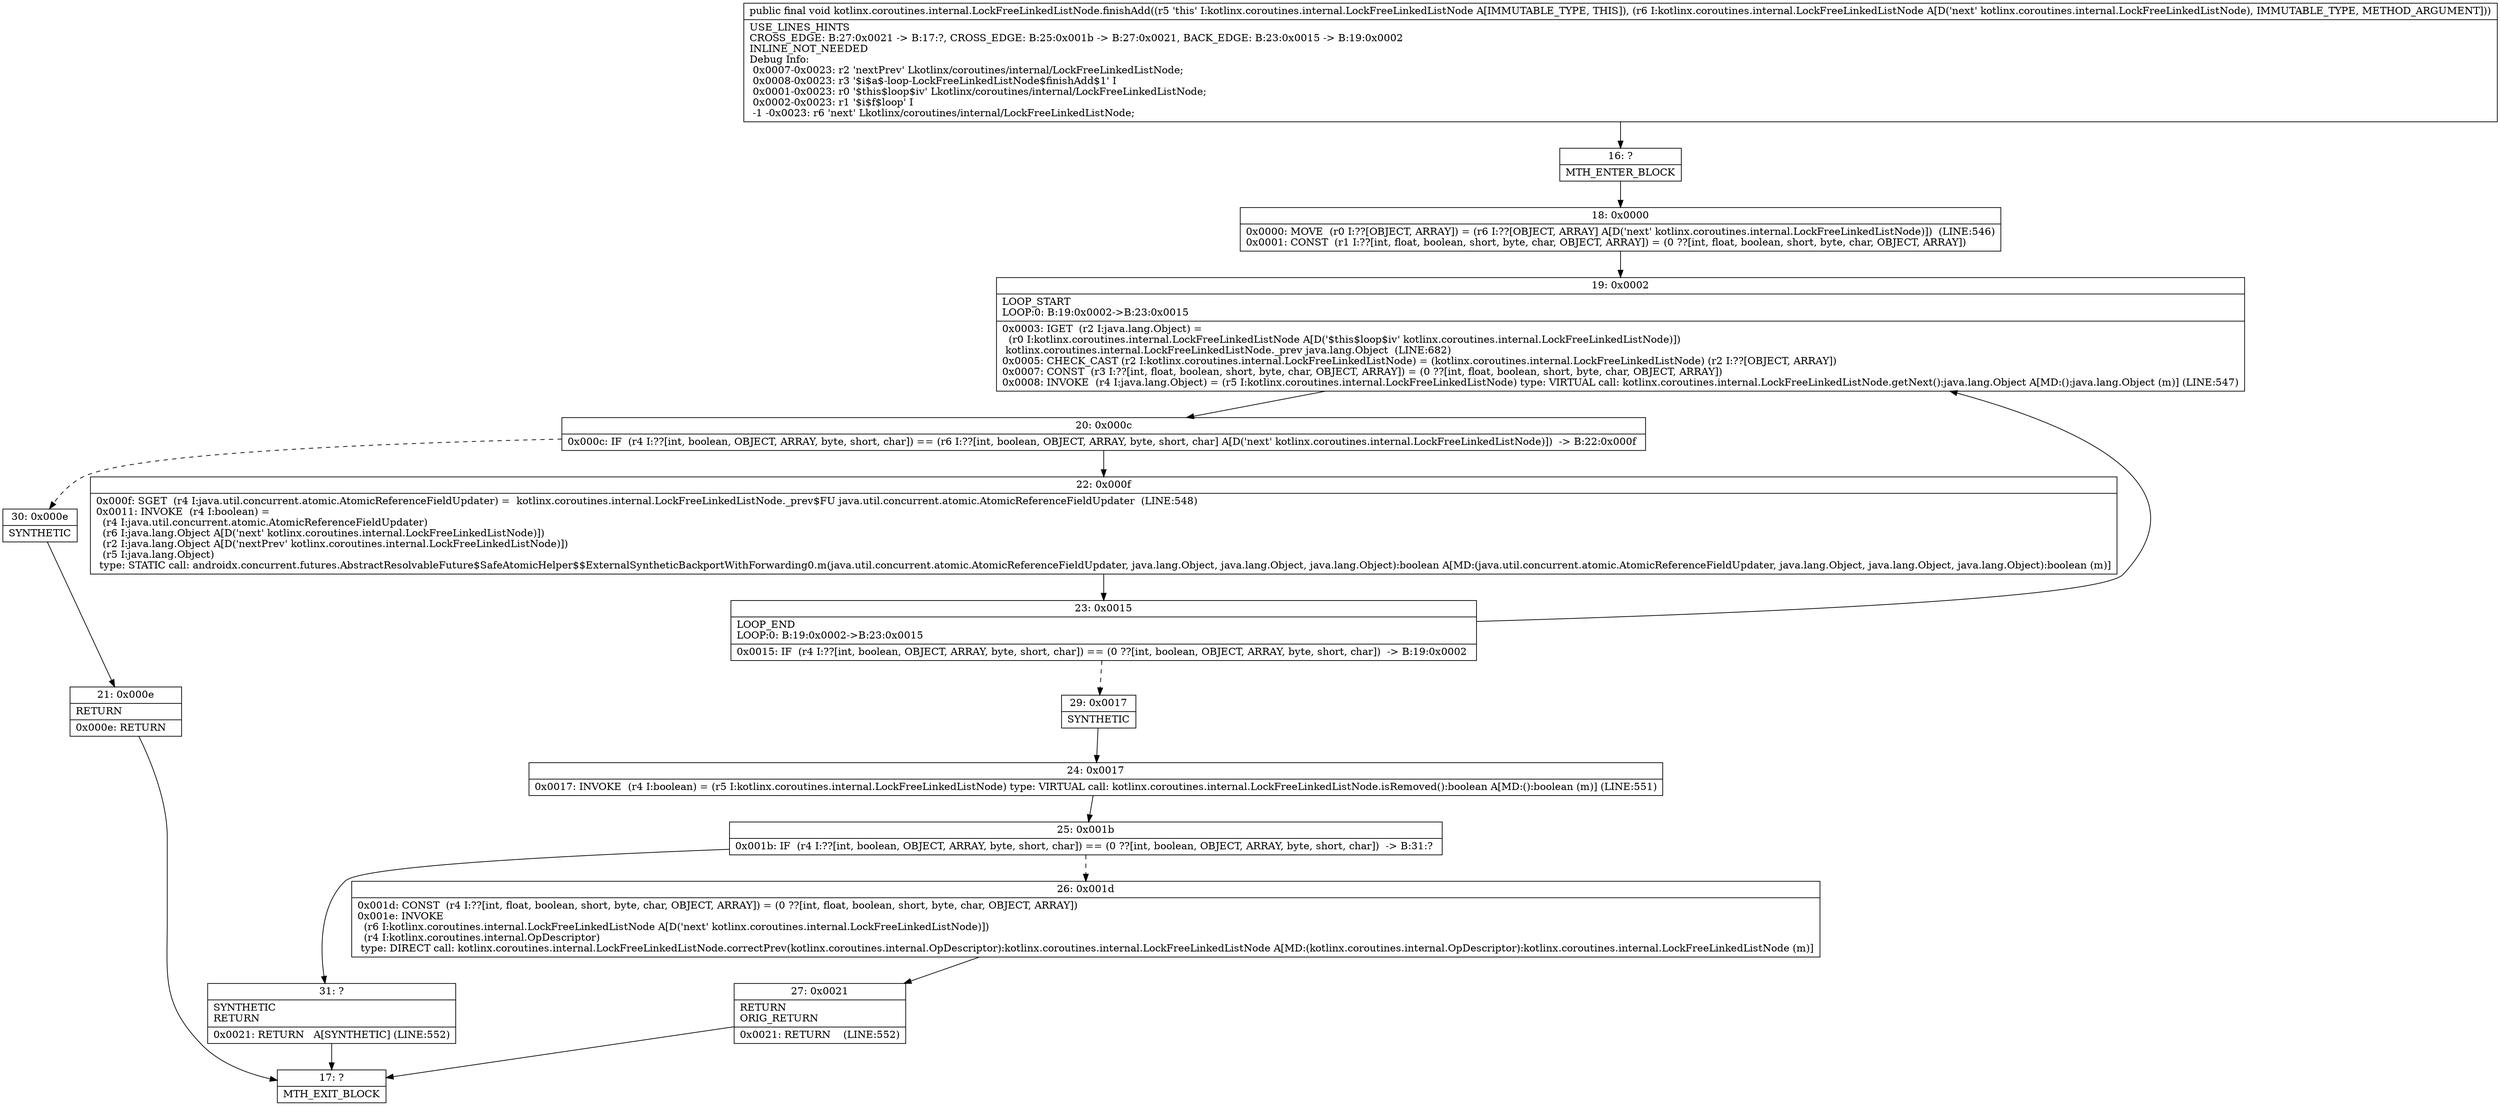 digraph "CFG forkotlinx.coroutines.internal.LockFreeLinkedListNode.finishAdd(Lkotlinx\/coroutines\/internal\/LockFreeLinkedListNode;)V" {
Node_16 [shape=record,label="{16\:\ ?|MTH_ENTER_BLOCK\l}"];
Node_18 [shape=record,label="{18\:\ 0x0000|0x0000: MOVE  (r0 I:??[OBJECT, ARRAY]) = (r6 I:??[OBJECT, ARRAY] A[D('next' kotlinx.coroutines.internal.LockFreeLinkedListNode)])  (LINE:546)\l0x0001: CONST  (r1 I:??[int, float, boolean, short, byte, char, OBJECT, ARRAY]) = (0 ??[int, float, boolean, short, byte, char, OBJECT, ARRAY]) \l}"];
Node_19 [shape=record,label="{19\:\ 0x0002|LOOP_START\lLOOP:0: B:19:0x0002\-\>B:23:0x0015\l|0x0003: IGET  (r2 I:java.lang.Object) = \l  (r0 I:kotlinx.coroutines.internal.LockFreeLinkedListNode A[D('$this$loop$iv' kotlinx.coroutines.internal.LockFreeLinkedListNode)])\l kotlinx.coroutines.internal.LockFreeLinkedListNode._prev java.lang.Object  (LINE:682)\l0x0005: CHECK_CAST (r2 I:kotlinx.coroutines.internal.LockFreeLinkedListNode) = (kotlinx.coroutines.internal.LockFreeLinkedListNode) (r2 I:??[OBJECT, ARRAY]) \l0x0007: CONST  (r3 I:??[int, float, boolean, short, byte, char, OBJECT, ARRAY]) = (0 ??[int, float, boolean, short, byte, char, OBJECT, ARRAY]) \l0x0008: INVOKE  (r4 I:java.lang.Object) = (r5 I:kotlinx.coroutines.internal.LockFreeLinkedListNode) type: VIRTUAL call: kotlinx.coroutines.internal.LockFreeLinkedListNode.getNext():java.lang.Object A[MD:():java.lang.Object (m)] (LINE:547)\l}"];
Node_20 [shape=record,label="{20\:\ 0x000c|0x000c: IF  (r4 I:??[int, boolean, OBJECT, ARRAY, byte, short, char]) == (r6 I:??[int, boolean, OBJECT, ARRAY, byte, short, char] A[D('next' kotlinx.coroutines.internal.LockFreeLinkedListNode)])  \-\> B:22:0x000f \l}"];
Node_22 [shape=record,label="{22\:\ 0x000f|0x000f: SGET  (r4 I:java.util.concurrent.atomic.AtomicReferenceFieldUpdater) =  kotlinx.coroutines.internal.LockFreeLinkedListNode._prev$FU java.util.concurrent.atomic.AtomicReferenceFieldUpdater  (LINE:548)\l0x0011: INVOKE  (r4 I:boolean) = \l  (r4 I:java.util.concurrent.atomic.AtomicReferenceFieldUpdater)\l  (r6 I:java.lang.Object A[D('next' kotlinx.coroutines.internal.LockFreeLinkedListNode)])\l  (r2 I:java.lang.Object A[D('nextPrev' kotlinx.coroutines.internal.LockFreeLinkedListNode)])\l  (r5 I:java.lang.Object)\l type: STATIC call: androidx.concurrent.futures.AbstractResolvableFuture$SafeAtomicHelper$$ExternalSyntheticBackportWithForwarding0.m(java.util.concurrent.atomic.AtomicReferenceFieldUpdater, java.lang.Object, java.lang.Object, java.lang.Object):boolean A[MD:(java.util.concurrent.atomic.AtomicReferenceFieldUpdater, java.lang.Object, java.lang.Object, java.lang.Object):boolean (m)]\l}"];
Node_23 [shape=record,label="{23\:\ 0x0015|LOOP_END\lLOOP:0: B:19:0x0002\-\>B:23:0x0015\l|0x0015: IF  (r4 I:??[int, boolean, OBJECT, ARRAY, byte, short, char]) == (0 ??[int, boolean, OBJECT, ARRAY, byte, short, char])  \-\> B:19:0x0002 \l}"];
Node_29 [shape=record,label="{29\:\ 0x0017|SYNTHETIC\l}"];
Node_24 [shape=record,label="{24\:\ 0x0017|0x0017: INVOKE  (r4 I:boolean) = (r5 I:kotlinx.coroutines.internal.LockFreeLinkedListNode) type: VIRTUAL call: kotlinx.coroutines.internal.LockFreeLinkedListNode.isRemoved():boolean A[MD:():boolean (m)] (LINE:551)\l}"];
Node_25 [shape=record,label="{25\:\ 0x001b|0x001b: IF  (r4 I:??[int, boolean, OBJECT, ARRAY, byte, short, char]) == (0 ??[int, boolean, OBJECT, ARRAY, byte, short, char])  \-\> B:31:? \l}"];
Node_26 [shape=record,label="{26\:\ 0x001d|0x001d: CONST  (r4 I:??[int, float, boolean, short, byte, char, OBJECT, ARRAY]) = (0 ??[int, float, boolean, short, byte, char, OBJECT, ARRAY]) \l0x001e: INVOKE  \l  (r6 I:kotlinx.coroutines.internal.LockFreeLinkedListNode A[D('next' kotlinx.coroutines.internal.LockFreeLinkedListNode)])\l  (r4 I:kotlinx.coroutines.internal.OpDescriptor)\l type: DIRECT call: kotlinx.coroutines.internal.LockFreeLinkedListNode.correctPrev(kotlinx.coroutines.internal.OpDescriptor):kotlinx.coroutines.internal.LockFreeLinkedListNode A[MD:(kotlinx.coroutines.internal.OpDescriptor):kotlinx.coroutines.internal.LockFreeLinkedListNode (m)]\l}"];
Node_27 [shape=record,label="{27\:\ 0x0021|RETURN\lORIG_RETURN\l|0x0021: RETURN    (LINE:552)\l}"];
Node_17 [shape=record,label="{17\:\ ?|MTH_EXIT_BLOCK\l}"];
Node_31 [shape=record,label="{31\:\ ?|SYNTHETIC\lRETURN\l|0x0021: RETURN   A[SYNTHETIC] (LINE:552)\l}"];
Node_30 [shape=record,label="{30\:\ 0x000e|SYNTHETIC\l}"];
Node_21 [shape=record,label="{21\:\ 0x000e|RETURN\l|0x000e: RETURN   \l}"];
MethodNode[shape=record,label="{public final void kotlinx.coroutines.internal.LockFreeLinkedListNode.finishAdd((r5 'this' I:kotlinx.coroutines.internal.LockFreeLinkedListNode A[IMMUTABLE_TYPE, THIS]), (r6 I:kotlinx.coroutines.internal.LockFreeLinkedListNode A[D('next' kotlinx.coroutines.internal.LockFreeLinkedListNode), IMMUTABLE_TYPE, METHOD_ARGUMENT]))  | USE_LINES_HINTS\lCROSS_EDGE: B:27:0x0021 \-\> B:17:?, CROSS_EDGE: B:25:0x001b \-\> B:27:0x0021, BACK_EDGE: B:23:0x0015 \-\> B:19:0x0002\lINLINE_NOT_NEEDED\lDebug Info:\l  0x0007\-0x0023: r2 'nextPrev' Lkotlinx\/coroutines\/internal\/LockFreeLinkedListNode;\l  0x0008\-0x0023: r3 '$i$a$\-loop\-LockFreeLinkedListNode$finishAdd$1' I\l  0x0001\-0x0023: r0 '$this$loop$iv' Lkotlinx\/coroutines\/internal\/LockFreeLinkedListNode;\l  0x0002\-0x0023: r1 '$i$f$loop' I\l  \-1 \-0x0023: r6 'next' Lkotlinx\/coroutines\/internal\/LockFreeLinkedListNode;\l}"];
MethodNode -> Node_16;Node_16 -> Node_18;
Node_18 -> Node_19;
Node_19 -> Node_20;
Node_20 -> Node_22;
Node_20 -> Node_30[style=dashed];
Node_22 -> Node_23;
Node_23 -> Node_19;
Node_23 -> Node_29[style=dashed];
Node_29 -> Node_24;
Node_24 -> Node_25;
Node_25 -> Node_26[style=dashed];
Node_25 -> Node_31;
Node_26 -> Node_27;
Node_27 -> Node_17;
Node_31 -> Node_17;
Node_30 -> Node_21;
Node_21 -> Node_17;
}

